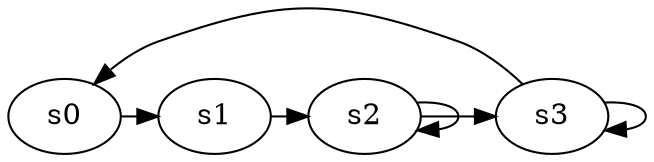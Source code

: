 digraph game_0405_cycle_4 {
    s0 [name="s0", player=1, target=1];
    s1 [name="s1", player=1];
    s2 [name="s2", player=1];
    s3 [name="s3", player=0];

    s0 -> s1 [constraint="time == 8 || time == 19"];
    s1 -> s2 [constraint="time == 10 || time == 17 || time == 18 || time == 19 || time == 24"];
    s2 -> s3 [constraint="time % 4 == 2 || time % 4 == 1"];
    s3 -> s0 [constraint="time == 13 || time == 20"];
    s2 -> s2 [constraint="time % 2 == 0"];
    s3 -> s3 [constraint="time % 3 == 0"];
}

